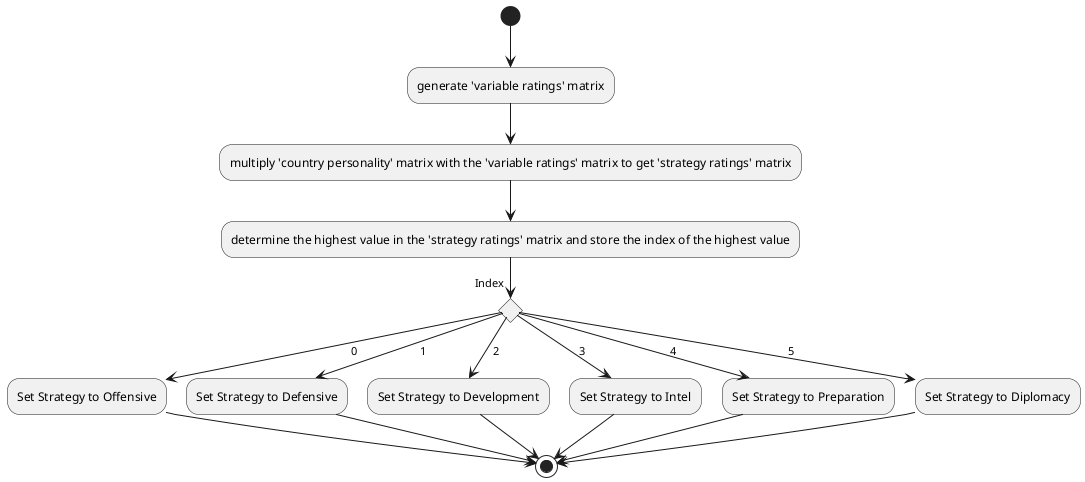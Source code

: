 @startuml decideStrategy
(*)  --> "generate 'variable ratings' matrix"
--> "multiply 'country personality' matrix with the 'variable ratings' matrix to get 'strategy ratings' matrix"
--> "determine the highest value in the 'strategy ratings' matrix and store the index of the highest value"
if "Index" then
  -->[0] "Set Strategy to Offensive"
  --> (*)
else
  -->[1] "Set Strategy to Defensive"
  --> (*)
else
  -->[2] "Set Strategy to Development"
  --> (*)
else
  -->[3] "Set Strategy to Intel"
  --> (*)
else
  -->[4] "Set Strategy to Preparation"
  --> (*)
else 
  -->[5] "Set Strategy to Diplomacy"
  --> (*)
endif

@enduml
